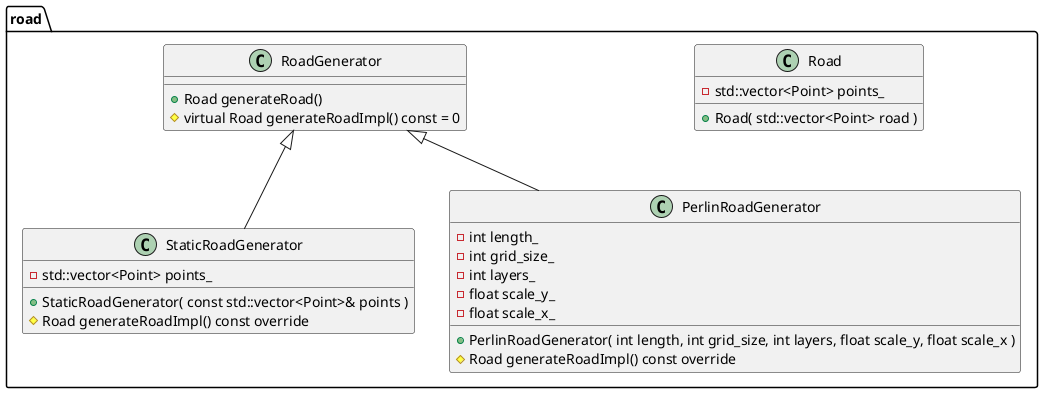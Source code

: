 @startuml
'https://plantuml.com/class-diagram
package road {
    class Road {
        + Road( std::vector<Point> road )
        - std::vector<Point> points_
    }

    class RoadGenerator {
        + Road generateRoad()
        # virtual Road generateRoadImpl() const = 0
    }

    class StaticRoadGenerator {
        + StaticRoadGenerator( const std::vector<Point>& points )
        # Road generateRoadImpl() const override
        - std::vector<Point> points_
    }

    class PerlinRoadGenerator {
        + PerlinRoadGenerator( int length, int grid_size, int layers, float scale_y, float scale_x )
        # Road generateRoadImpl() const override
        - int length_
        - int grid_size_
        - int layers_
        - float scale_y_
        - float scale_x_
    }

    RoadGenerator <|-- StaticRoadGenerator
    RoadGenerator <|-- PerlinRoadGenerator
}
@enduml
